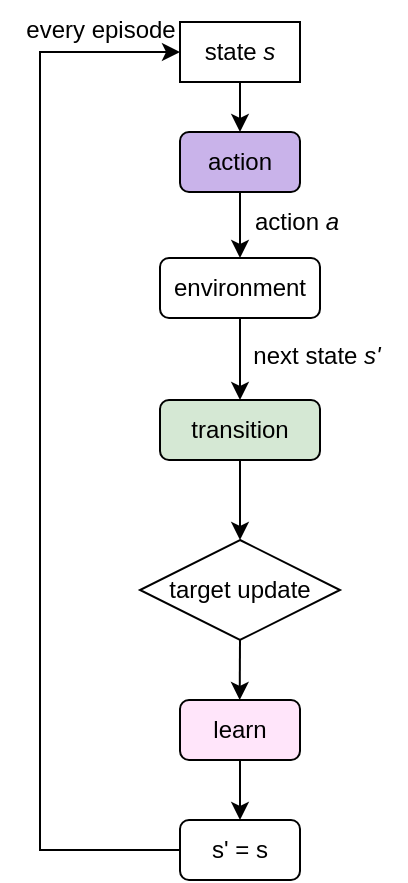 <mxfile version="23.0.2" type="github">
  <diagram name="Page-1" id="-mrLlR24fQoxRGMoSIst">
    <mxGraphModel dx="658" dy="676" grid="1" gridSize="10" guides="1" tooltips="1" connect="1" arrows="1" fold="1" page="1" pageScale="1" pageWidth="827" pageHeight="1169" math="1" shadow="0">
      <root>
        <mxCell id="0" />
        <mxCell id="1" parent="0" />
        <mxCell id="R6f33kTIEUVa0QoPtqA_-21" style="edgeStyle=orthogonalEdgeStyle;rounded=0;orthogonalLoop=1;jettySize=auto;html=1;entryX=0.5;entryY=0;entryDx=0;entryDy=0;" edge="1" parent="1" source="R6f33kTIEUVa0QoPtqA_-3" target="R6f33kTIEUVa0QoPtqA_-20">
          <mxGeometry relative="1" as="geometry" />
        </mxCell>
        <mxCell id="R6f33kTIEUVa0QoPtqA_-3" value="state &lt;i&gt;s&lt;/i&gt;" style="rounded=0;whiteSpace=wrap;html=1;" vertex="1" parent="1">
          <mxGeometry x="350" y="31" width="60" height="30" as="geometry" />
        </mxCell>
        <mxCell id="R6f33kTIEUVa0QoPtqA_-7" style="edgeStyle=orthogonalEdgeStyle;rounded=0;orthogonalLoop=1;jettySize=auto;html=1;" edge="1" parent="1" source="R6f33kTIEUVa0QoPtqA_-6">
          <mxGeometry relative="1" as="geometry">
            <mxPoint x="380" y="220" as="targetPoint" />
          </mxGeometry>
        </mxCell>
        <mxCell id="R6f33kTIEUVa0QoPtqA_-6" value="environment" style="rounded=1;whiteSpace=wrap;html=1;fillColor=#FFFFFF;" vertex="1" parent="1">
          <mxGeometry x="340" y="149" width="80" height="30" as="geometry" />
        </mxCell>
        <mxCell id="R6f33kTIEUVa0QoPtqA_-8" value="action &lt;i&gt;a&lt;/i&gt;" style="text;html=1;align=center;verticalAlign=middle;resizable=0;points=[];autosize=1;strokeColor=none;fillColor=none;" vertex="1" parent="1">
          <mxGeometry x="373" y="116" width="70" height="30" as="geometry" />
        </mxCell>
        <mxCell id="R6f33kTIEUVa0QoPtqA_-9" value="next state&lt;i&gt;&amp;nbsp;s&#39;&lt;/i&gt;" style="text;html=1;align=center;verticalAlign=middle;resizable=0;points=[];autosize=1;strokeColor=none;fillColor=none;" vertex="1" parent="1">
          <mxGeometry x="373" y="183" width="90" height="30" as="geometry" />
        </mxCell>
        <mxCell id="R6f33kTIEUVa0QoPtqA_-12" style="edgeStyle=orthogonalEdgeStyle;rounded=0;orthogonalLoop=1;jettySize=auto;html=1;" edge="1" parent="1" source="R6f33kTIEUVa0QoPtqA_-11">
          <mxGeometry relative="1" as="geometry">
            <mxPoint x="380" y="290" as="targetPoint" />
          </mxGeometry>
        </mxCell>
        <mxCell id="R6f33kTIEUVa0QoPtqA_-11" value="transition" style="rounded=1;whiteSpace=wrap;html=1;fillColor=#D5E8D4;" vertex="1" parent="1">
          <mxGeometry x="340" y="220" width="80" height="30" as="geometry" />
        </mxCell>
        <mxCell id="R6f33kTIEUVa0QoPtqA_-14" style="edgeStyle=orthogonalEdgeStyle;rounded=0;orthogonalLoop=1;jettySize=auto;html=1;exitX=0.5;exitY=1;exitDx=0;exitDy=0;" edge="1" parent="1" source="R6f33kTIEUVa0QoPtqA_-13">
          <mxGeometry relative="1" as="geometry">
            <mxPoint x="379.857" y="370" as="targetPoint" />
          </mxGeometry>
        </mxCell>
        <mxCell id="R6f33kTIEUVa0QoPtqA_-13" value="target update" style="rhombus;whiteSpace=wrap;html=1;" vertex="1" parent="1">
          <mxGeometry x="330" y="290" width="100" height="50" as="geometry" />
        </mxCell>
        <mxCell id="R6f33kTIEUVa0QoPtqA_-16" style="edgeStyle=orthogonalEdgeStyle;rounded=0;orthogonalLoop=1;jettySize=auto;html=1;" edge="1" parent="1" source="R6f33kTIEUVa0QoPtqA_-15">
          <mxGeometry relative="1" as="geometry">
            <mxPoint x="380" y="430" as="targetPoint" />
          </mxGeometry>
        </mxCell>
        <mxCell id="R6f33kTIEUVa0QoPtqA_-15" value="learn" style="rounded=1;whiteSpace=wrap;html=1;fillColor=#ffe5fa;" vertex="1" parent="1">
          <mxGeometry x="350" y="370" width="60" height="30" as="geometry" />
        </mxCell>
        <mxCell id="R6f33kTIEUVa0QoPtqA_-18" style="edgeStyle=orthogonalEdgeStyle;rounded=0;orthogonalLoop=1;jettySize=auto;html=1;entryX=0;entryY=0.5;entryDx=0;entryDy=0;" edge="1" parent="1" source="R6f33kTIEUVa0QoPtqA_-17" target="R6f33kTIEUVa0QoPtqA_-3">
          <mxGeometry relative="1" as="geometry">
            <Array as="points">
              <mxPoint x="280" y="445" />
              <mxPoint x="280" y="46" />
            </Array>
          </mxGeometry>
        </mxCell>
        <mxCell id="R6f33kTIEUVa0QoPtqA_-17" value="s&#39; = s" style="rounded=1;whiteSpace=wrap;html=1;" vertex="1" parent="1">
          <mxGeometry x="350" y="430" width="60" height="30" as="geometry" />
        </mxCell>
        <mxCell id="R6f33kTIEUVa0QoPtqA_-19" value="every episode" style="text;html=1;align=center;verticalAlign=middle;resizable=0;points=[];autosize=1;strokeColor=none;fillColor=none;" vertex="1" parent="1">
          <mxGeometry x="260" y="20" width="100" height="30" as="geometry" />
        </mxCell>
        <mxCell id="R6f33kTIEUVa0QoPtqA_-22" style="edgeStyle=orthogonalEdgeStyle;rounded=0;orthogonalLoop=1;jettySize=auto;html=1;exitX=0.5;exitY=1;exitDx=0;exitDy=0;entryX=0.5;entryY=0;entryDx=0;entryDy=0;" edge="1" parent="1" source="R6f33kTIEUVa0QoPtqA_-20" target="R6f33kTIEUVa0QoPtqA_-6">
          <mxGeometry relative="1" as="geometry" />
        </mxCell>
        <mxCell id="R6f33kTIEUVa0QoPtqA_-20" value="action" style="rounded=1;whiteSpace=wrap;html=1;fillColor=#c9b3ea;" vertex="1" parent="1">
          <mxGeometry x="350" y="86" width="60" height="30" as="geometry" />
        </mxCell>
      </root>
    </mxGraphModel>
  </diagram>
</mxfile>
